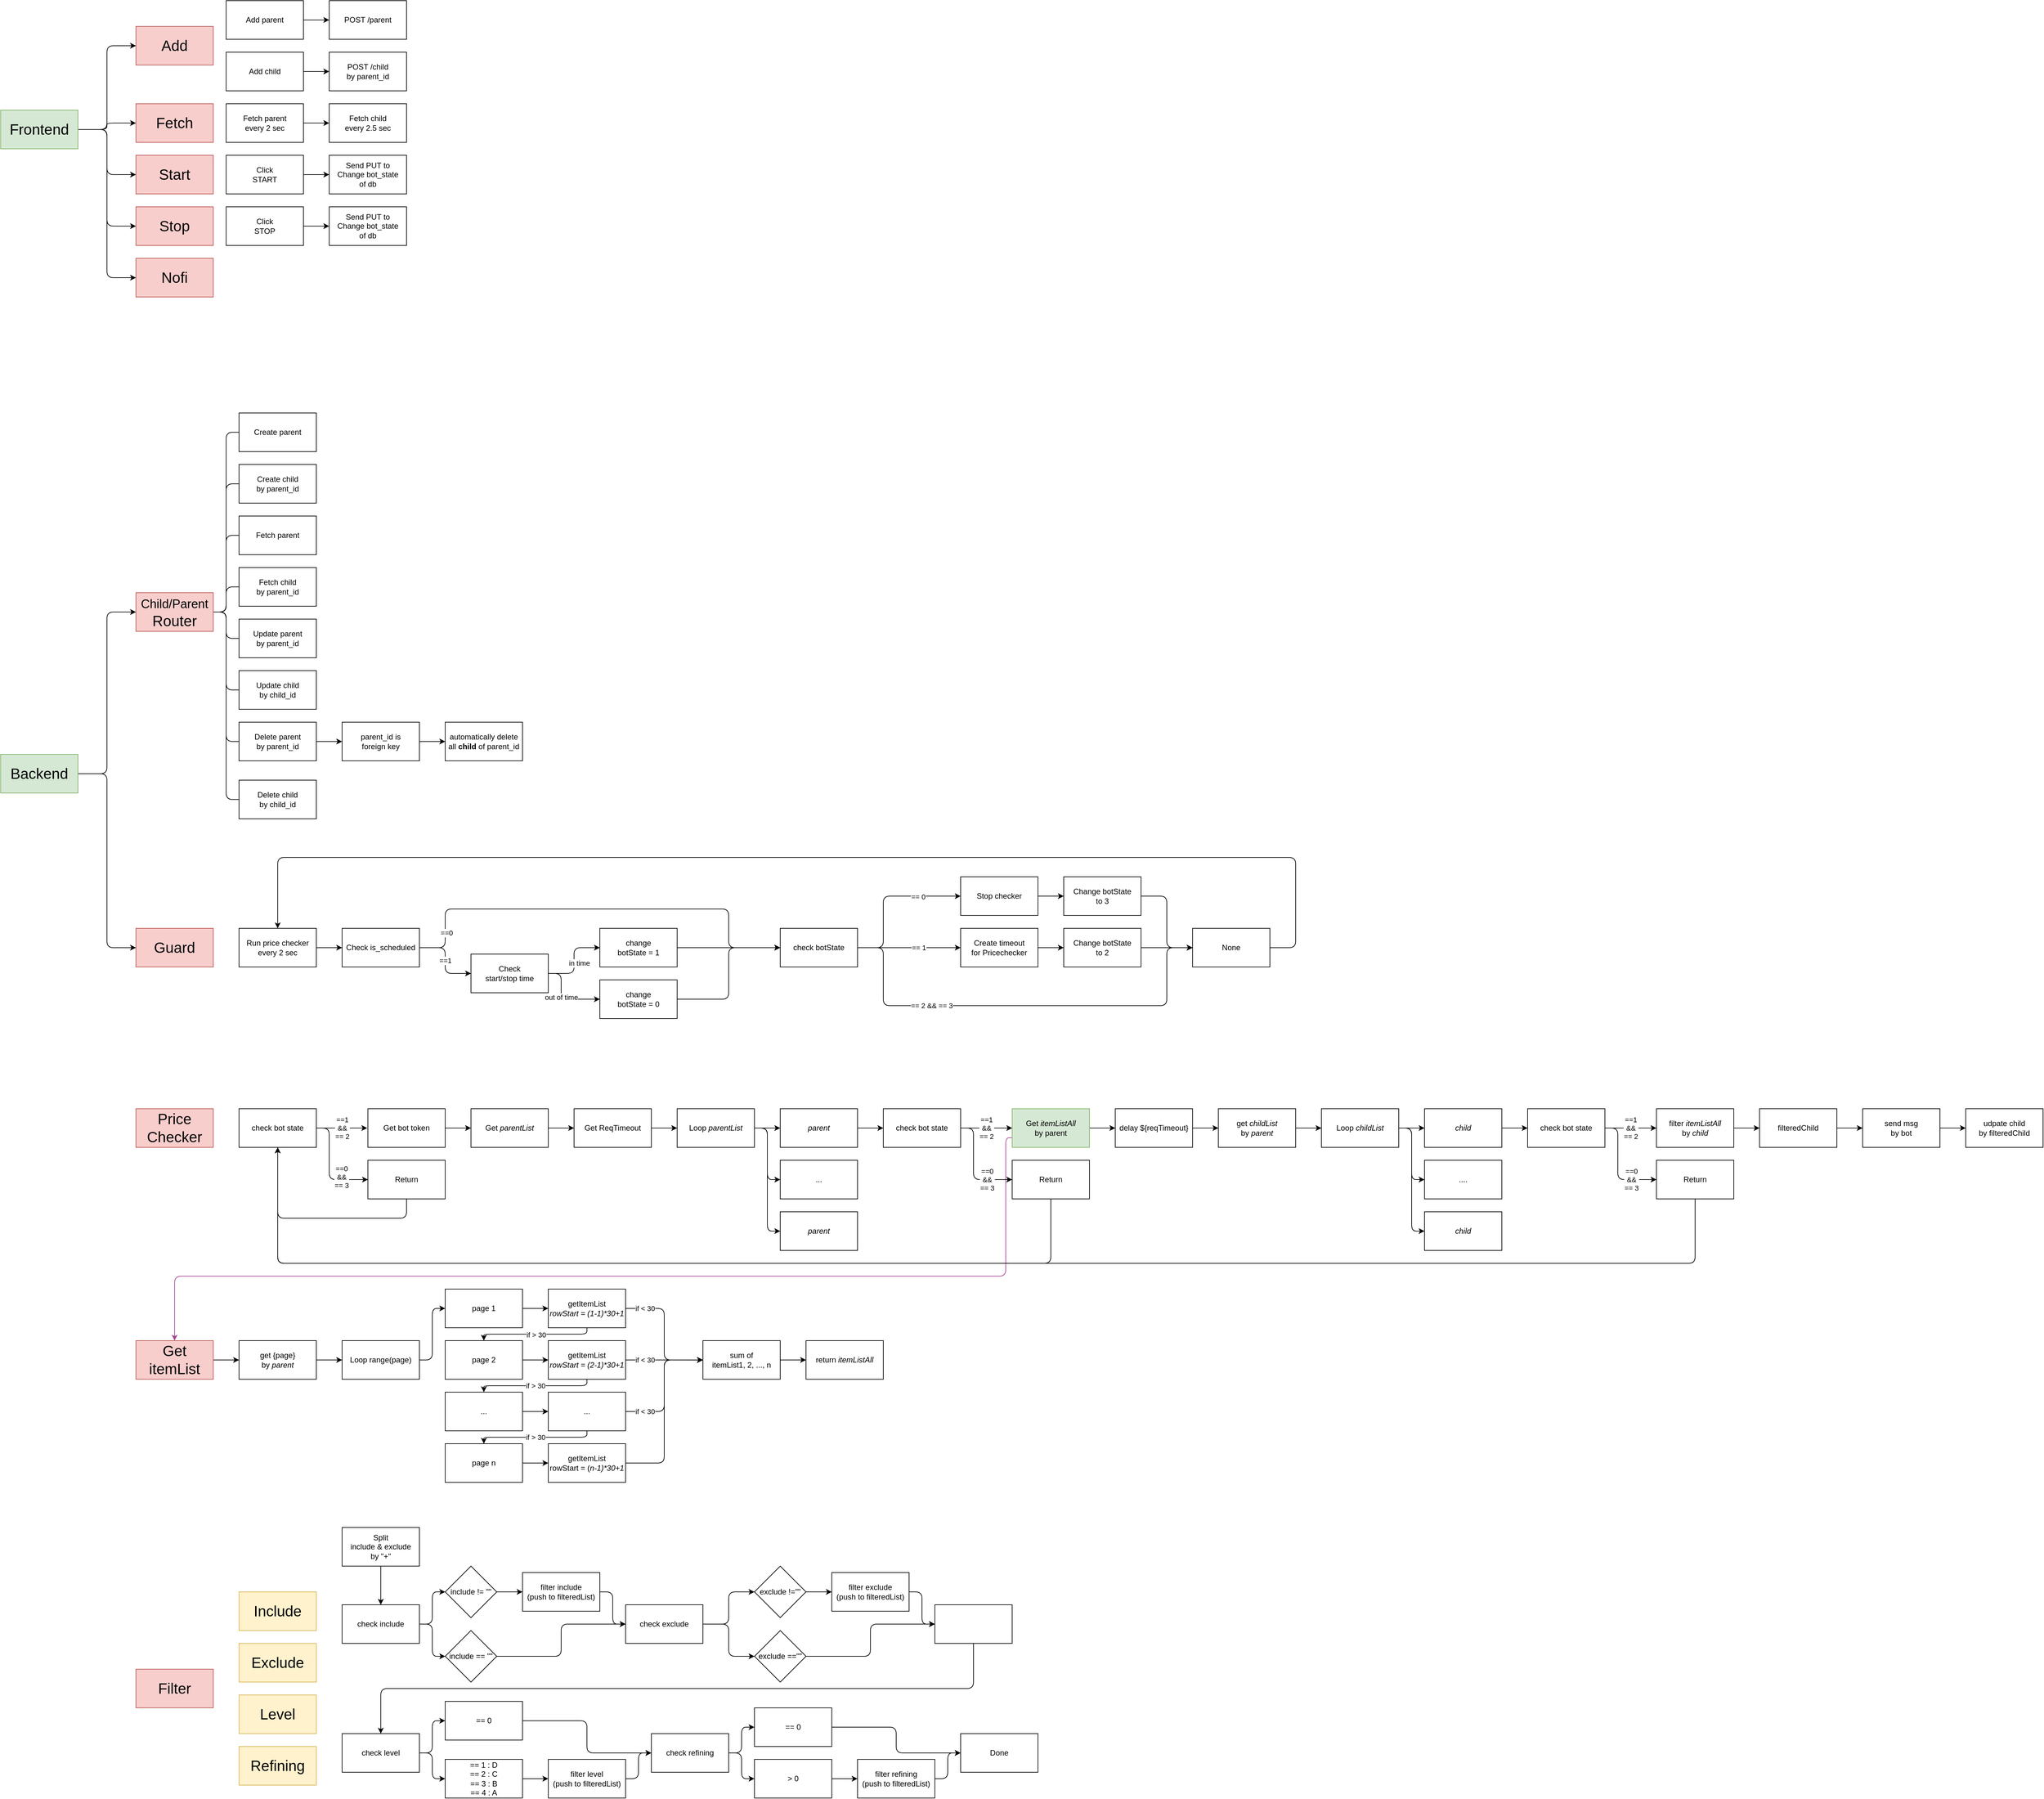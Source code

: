 <mxfile>
    <diagram id="gCZHwYNPTszSSE4XXJvn" name="Page-1">
        <mxGraphModel dx="1744" dy="518" grid="1" gridSize="10" guides="1" tooltips="1" connect="1" arrows="1" fold="1" page="1" pageScale="1" pageWidth="827" pageHeight="1169" math="0" shadow="0">
            <root>
                <mxCell id="0"/>
                <mxCell id="1" parent="0"/>
                <mxCell id="136" value="" style="edgeStyle=none;html=1;" parent="1" source="2" target="135" edge="1">
                    <mxGeometry relative="1" as="geometry"/>
                </mxCell>
                <mxCell id="2" value="Add child" style="rounded=0;whiteSpace=wrap;html=1;" parent="1" vertex="1">
                    <mxGeometry x="60" y="330" width="120" height="60" as="geometry"/>
                </mxCell>
                <mxCell id="11" value="Add" style="text;html=1;strokeColor=#b85450;fillColor=#f8cecc;align=center;verticalAlign=middle;whiteSpace=wrap;rounded=0;fontSize=23;" parent="1" vertex="1">
                    <mxGeometry x="-80" y="290" width="120" height="60" as="geometry"/>
                </mxCell>
                <mxCell id="23" value="Fetch" style="text;html=1;strokeColor=#b85450;fillColor=#f8cecc;align=center;verticalAlign=middle;whiteSpace=wrap;rounded=0;fontSize=23;" parent="1" vertex="1">
                    <mxGeometry x="-80" y="410" width="120" height="60" as="geometry"/>
                </mxCell>
                <mxCell id="26" style="edgeStyle=none;html=1;entryX=0;entryY=0.5;entryDx=0;entryDy=0;fontSize=12;" parent="1" source="24" target="25" edge="1">
                    <mxGeometry relative="1" as="geometry"/>
                </mxCell>
                <mxCell id="24" value="Click &lt;br&gt;START" style="rounded=0;whiteSpace=wrap;html=1;fontSize=12;" parent="1" vertex="1">
                    <mxGeometry x="60" y="490" width="120" height="60" as="geometry"/>
                </mxCell>
                <mxCell id="25" value="Send PUT to&lt;br style=&quot;border-color: var(--border-color);&quot;&gt;Change bot_state&lt;br&gt;of db" style="rounded=0;whiteSpace=wrap;html=1;fontSize=12;" parent="1" vertex="1">
                    <mxGeometry x="220" y="490" width="120" height="60" as="geometry"/>
                </mxCell>
                <mxCell id="46" value="" style="edgeStyle=orthogonalEdgeStyle;rounded=0;html=1;fontSize=12;" parent="1" source="32" target="45" edge="1">
                    <mxGeometry relative="1" as="geometry"/>
                </mxCell>
                <mxCell id="32" value="Click&lt;br&gt;STOP" style="rounded=0;whiteSpace=wrap;html=1;fontSize=12;" parent="1" vertex="1">
                    <mxGeometry x="60" y="570" width="120" height="60" as="geometry"/>
                </mxCell>
                <mxCell id="130" value="" style="edgeStyle=none;html=1;" parent="1" source="34" target="128" edge="1">
                    <mxGeometry relative="1" as="geometry"/>
                </mxCell>
                <mxCell id="34" value="Fetch parent&lt;br&gt;every 2 sec" style="rounded=0;whiteSpace=wrap;html=1;fontSize=12;" parent="1" vertex="1">
                    <mxGeometry x="60" y="410" width="120" height="60" as="geometry"/>
                </mxCell>
                <mxCell id="44" value="Start" style="text;html=1;strokeColor=#b85450;fillColor=#f8cecc;align=center;verticalAlign=middle;whiteSpace=wrap;rounded=0;fontSize=23;" parent="1" vertex="1">
                    <mxGeometry x="-80" y="490" width="120" height="60" as="geometry"/>
                </mxCell>
                <mxCell id="45" value="Send PUT to&lt;br&gt;Change bot_state&lt;br&gt;of db" style="rounded=0;whiteSpace=wrap;html=1;fontSize=12;" parent="1" vertex="1">
                    <mxGeometry x="220" y="570" width="120" height="60" as="geometry"/>
                </mxCell>
                <mxCell id="51" value="Stop" style="text;html=1;strokeColor=#b85450;fillColor=#f8cecc;align=center;verticalAlign=middle;whiteSpace=wrap;rounded=0;fontSize=23;" parent="1" vertex="1">
                    <mxGeometry x="-80" y="570" width="120" height="60" as="geometry"/>
                </mxCell>
                <mxCell id="75" style="edgeStyle=orthogonalEdgeStyle;html=1;exitX=1;exitY=0.5;exitDx=0;exitDy=0;entryX=0;entryY=0.5;entryDx=0;entryDy=0;endArrow=none;endFill=0;" parent="1" source="59" target="73" edge="1">
                    <mxGeometry relative="1" as="geometry"/>
                </mxCell>
                <mxCell id="76" style="edgeStyle=orthogonalEdgeStyle;html=1;exitX=1;exitY=0.5;exitDx=0;exitDy=0;entryX=0;entryY=0.5;entryDx=0;entryDy=0;endArrow=none;endFill=0;" parent="1" source="59" target="74" edge="1">
                    <mxGeometry relative="1" as="geometry"/>
                </mxCell>
                <mxCell id="80" style="edgeStyle=orthogonalEdgeStyle;html=1;exitX=1;exitY=0.5;exitDx=0;exitDy=0;entryX=0;entryY=0.5;entryDx=0;entryDy=0;endArrow=none;endFill=0;" parent="1" source="59" target="77" edge="1">
                    <mxGeometry relative="1" as="geometry"/>
                </mxCell>
                <mxCell id="81" style="edgeStyle=orthogonalEdgeStyle;html=1;exitX=1;exitY=0.5;exitDx=0;exitDy=0;entryX=0;entryY=0.5;entryDx=0;entryDy=0;endArrow=none;endFill=0;" parent="1" source="59" target="78" edge="1">
                    <mxGeometry relative="1" as="geometry"/>
                </mxCell>
                <mxCell id="148" style="edgeStyle=orthogonalEdgeStyle;html=1;exitX=1;exitY=0.5;exitDx=0;exitDy=0;entryX=0;entryY=0.5;entryDx=0;entryDy=0;endArrow=none;endFill=0;" parent="1" source="59" target="147" edge="1">
                    <mxGeometry relative="1" as="geometry"/>
                </mxCell>
                <mxCell id="150" style="edgeStyle=orthogonalEdgeStyle;html=1;exitX=1;exitY=0.5;exitDx=0;exitDy=0;entryX=0;entryY=0.5;entryDx=0;entryDy=0;endArrow=none;endFill=0;" parent="1" source="59" target="149" edge="1">
                    <mxGeometry relative="1" as="geometry"/>
                </mxCell>
                <mxCell id="153" style="edgeStyle=orthogonalEdgeStyle;html=1;exitX=1;exitY=0.5;exitDx=0;exitDy=0;entryX=0;entryY=0.5;entryDx=0;entryDy=0;endArrow=none;endFill=0;" parent="1" source="59" target="152" edge="1">
                    <mxGeometry relative="1" as="geometry"/>
                </mxCell>
                <mxCell id="154" style="edgeStyle=orthogonalEdgeStyle;html=1;exitX=1;exitY=0.5;exitDx=0;exitDy=0;entryX=0;entryY=0.5;entryDx=0;entryDy=0;endArrow=none;endFill=0;" parent="1" source="59" target="151" edge="1">
                    <mxGeometry relative="1" as="geometry"/>
                </mxCell>
                <mxCell id="59" value="&lt;font style=&quot;font-size: 19px;&quot;&gt;Child/Parent&lt;br&gt;&lt;/font&gt;Router" style="text;html=1;strokeColor=#b85450;fillColor=#f8cecc;align=center;verticalAlign=middle;whiteSpace=wrap;rounded=0;fontSize=23;" parent="1" vertex="1">
                    <mxGeometry x="-80" y="1169" width="120" height="60" as="geometry"/>
                </mxCell>
                <mxCell id="73" value="Update parent&lt;br&gt;by parent_id" style="rounded=0;whiteSpace=wrap;html=1;fontSize=12;" parent="1" vertex="1">
                    <mxGeometry x="80" y="1210" width="120" height="60" as="geometry"/>
                </mxCell>
                <mxCell id="74" value="Update child&lt;br&gt;by child_id" style="rounded=0;whiteSpace=wrap;html=1;fontSize=12;" parent="1" vertex="1">
                    <mxGeometry x="80" y="1290" width="120" height="60" as="geometry"/>
                </mxCell>
                <mxCell id="88" value="" style="edgeStyle=orthogonalEdgeStyle;html=1;endArrow=classic;endFill=1;" parent="1" source="77" target="87" edge="1">
                    <mxGeometry relative="1" as="geometry"/>
                </mxCell>
                <mxCell id="77" value="Delete parent&lt;br&gt;by parent_id" style="rounded=0;whiteSpace=wrap;html=1;fontSize=12;" parent="1" vertex="1">
                    <mxGeometry x="80" y="1370" width="120" height="60" as="geometry"/>
                </mxCell>
                <mxCell id="78" value="Delete child&lt;br&gt;by child_id" style="rounded=0;whiteSpace=wrap;html=1;fontSize=12;" parent="1" vertex="1">
                    <mxGeometry x="80" y="1460" width="120" height="60" as="geometry"/>
                </mxCell>
                <mxCell id="102" style="edgeStyle=orthogonalEdgeStyle;html=1;exitX=1;exitY=0.5;exitDx=0;exitDy=0;entryX=0;entryY=0.5;entryDx=0;entryDy=0;" parent="1" source="87" target="101" edge="1">
                    <mxGeometry relative="1" as="geometry"/>
                </mxCell>
                <mxCell id="87" value="parent_id is &lt;br&gt;foreign key" style="rounded=0;whiteSpace=wrap;html=1;fontSize=12;" parent="1" vertex="1">
                    <mxGeometry x="240" y="1370" width="120" height="60" as="geometry"/>
                </mxCell>
                <mxCell id="101" value="automatically delete&lt;br&gt;all &lt;b&gt;child &lt;/b&gt;of parent_id" style="rounded=0;whiteSpace=wrap;html=1;fontSize=12;" parent="1" vertex="1">
                    <mxGeometry x="400" y="1370" width="120" height="60" as="geometry"/>
                </mxCell>
                <mxCell id="103" value="Guard" style="text;html=1;strokeColor=#b85450;fillColor=#f8cecc;align=center;verticalAlign=middle;whiteSpace=wrap;rounded=0;fontSize=23;" parent="1" vertex="1">
                    <mxGeometry x="-80" y="1690" width="120" height="60" as="geometry"/>
                </mxCell>
                <mxCell id="108" style="edgeStyle=orthogonalEdgeStyle;html=1;exitX=1;exitY=0.5;exitDx=0;exitDy=0;entryX=0;entryY=0.5;entryDx=0;entryDy=0;" parent="1" source="104" target="105" edge="1">
                    <mxGeometry relative="1" as="geometry">
                        <Array as="points">
                            <mxPoint x="1080" y="1720"/>
                            <mxPoint x="1080" y="1640"/>
                        </Array>
                    </mxGeometry>
                </mxCell>
                <mxCell id="112" value="== 0" style="edgeLabel;html=1;align=center;verticalAlign=middle;resizable=0;points=[];" parent="108" vertex="1" connectable="0">
                    <mxGeometry x="0.45" y="-1" relative="1" as="geometry">
                        <mxPoint as="offset"/>
                    </mxGeometry>
                </mxCell>
                <mxCell id="110" style="edgeStyle=orthogonalEdgeStyle;html=1;exitX=1;exitY=0.5;exitDx=0;exitDy=0;entryX=0;entryY=0.5;entryDx=0;entryDy=0;" parent="1" source="104" target="107" edge="1">
                    <mxGeometry relative="1" as="geometry">
                        <Array as="points">
                            <mxPoint x="1080" y="1720"/>
                            <mxPoint x="1080" y="1810"/>
                            <mxPoint x="1520" y="1810"/>
                            <mxPoint x="1520" y="1720"/>
                        </Array>
                    </mxGeometry>
                </mxCell>
                <mxCell id="114" value="== 2 &amp;amp;&amp;amp; == 3" style="edgeLabel;html=1;align=center;verticalAlign=middle;resizable=0;points=[];" parent="110" vertex="1" connectable="0">
                    <mxGeometry x="0.439" relative="1" as="geometry">
                        <mxPoint x="-299" as="offset"/>
                    </mxGeometry>
                </mxCell>
                <mxCell id="260" style="edgeStyle=orthogonalEdgeStyle;html=1;exitX=1;exitY=0.5;exitDx=0;exitDy=0;entryX=0;entryY=0.5;entryDx=0;entryDy=0;" parent="1" source="104" target="106" edge="1">
                    <mxGeometry relative="1" as="geometry"/>
                </mxCell>
                <mxCell id="104" value="check botState" style="rounded=0;whiteSpace=wrap;html=1;fontSize=12;" parent="1" vertex="1">
                    <mxGeometry x="920" y="1690" width="120" height="60" as="geometry"/>
                </mxCell>
                <mxCell id="228" style="edgeStyle=none;html=1;exitX=1;exitY=0.5;exitDx=0;exitDy=0;entryX=0;entryY=0.5;entryDx=0;entryDy=0;" parent="1" source="105" target="227" edge="1">
                    <mxGeometry relative="1" as="geometry"/>
                </mxCell>
                <mxCell id="105" value="Stop checker" style="rounded=0;whiteSpace=wrap;html=1;fontSize=12;" parent="1" vertex="1">
                    <mxGeometry x="1200" y="1610" width="120" height="60" as="geometry"/>
                </mxCell>
                <mxCell id="117" style="edgeStyle=orthogonalEdgeStyle;html=1;exitX=1;exitY=0.5;exitDx=0;exitDy=0;entryX=0;entryY=0.5;entryDx=0;entryDy=0;" parent="1" source="106" target="116" edge="1">
                    <mxGeometry relative="1" as="geometry"/>
                </mxCell>
                <mxCell id="106" value="Create timeout&lt;br&gt;for Pricechecker" style="rounded=0;whiteSpace=wrap;html=1;fontSize=12;" parent="1" vertex="1">
                    <mxGeometry x="1200" y="1690" width="120" height="60" as="geometry"/>
                </mxCell>
                <mxCell id="258" style="edgeStyle=orthogonalEdgeStyle;html=1;exitX=1;exitY=0.5;exitDx=0;exitDy=0;entryX=0.5;entryY=0;entryDx=0;entryDy=0;" parent="1" source="107" target="239" edge="1">
                    <mxGeometry relative="1" as="geometry">
                        <Array as="points">
                            <mxPoint x="1720" y="1720"/>
                            <mxPoint x="1720" y="1580"/>
                            <mxPoint x="140" y="1580"/>
                        </Array>
                    </mxGeometry>
                </mxCell>
                <mxCell id="107" value="None" style="rounded=0;whiteSpace=wrap;html=1;fontSize=12;" parent="1" vertex="1">
                    <mxGeometry x="1560" y="1690" width="120" height="60" as="geometry"/>
                </mxCell>
                <mxCell id="259" style="edgeStyle=orthogonalEdgeStyle;html=1;exitX=1;exitY=0.5;exitDx=0;exitDy=0;entryX=0;entryY=0.5;entryDx=0;entryDy=0;" parent="1" source="116" target="107" edge="1">
                    <mxGeometry relative="1" as="geometry"/>
                </mxCell>
                <mxCell id="116" value="Change botState&lt;br&gt;to 2" style="rounded=0;whiteSpace=wrap;html=1;fontSize=12;" parent="1" vertex="1">
                    <mxGeometry x="1360" y="1690" width="120" height="60" as="geometry"/>
                </mxCell>
                <mxCell id="128" value="Fetch child&lt;br&gt;every 2.5 sec" style="rounded=0;whiteSpace=wrap;html=1;fontSize=12;" parent="1" vertex="1">
                    <mxGeometry x="220" y="410" width="120" height="60" as="geometry"/>
                </mxCell>
                <mxCell id="133" value="" style="edgeStyle=none;html=1;" parent="1" source="131" target="132" edge="1">
                    <mxGeometry relative="1" as="geometry"/>
                </mxCell>
                <mxCell id="131" value="Add parent" style="rounded=0;whiteSpace=wrap;html=1;" parent="1" vertex="1">
                    <mxGeometry x="60" y="250" width="120" height="60" as="geometry"/>
                </mxCell>
                <mxCell id="132" value="POST /parent" style="rounded=0;whiteSpace=wrap;html=1;" parent="1" vertex="1">
                    <mxGeometry x="220" y="250" width="120" height="60" as="geometry"/>
                </mxCell>
                <mxCell id="135" value="POST /child&lt;br&gt;by parent_id" style="rounded=0;whiteSpace=wrap;html=1;" parent="1" vertex="1">
                    <mxGeometry x="220" y="330" width="120" height="60" as="geometry"/>
                </mxCell>
                <mxCell id="138" style="edgeStyle=orthogonalEdgeStyle;html=1;entryX=0;entryY=0.5;entryDx=0;entryDy=0;" parent="1" source="137" target="11" edge="1">
                    <mxGeometry relative="1" as="geometry"/>
                </mxCell>
                <mxCell id="139" style="edgeStyle=orthogonalEdgeStyle;html=1;exitX=1;exitY=0.5;exitDx=0;exitDy=0;entryX=0;entryY=0.5;entryDx=0;entryDy=0;" parent="1" source="137" target="23" edge="1">
                    <mxGeometry relative="1" as="geometry"/>
                </mxCell>
                <mxCell id="140" style="edgeStyle=orthogonalEdgeStyle;html=1;exitX=1;exitY=0.5;exitDx=0;exitDy=0;entryX=0;entryY=0.5;entryDx=0;entryDy=0;" parent="1" source="137" target="44" edge="1">
                    <mxGeometry relative="1" as="geometry"/>
                </mxCell>
                <mxCell id="141" style="edgeStyle=orthogonalEdgeStyle;html=1;exitX=1;exitY=0.5;exitDx=0;exitDy=0;entryX=0;entryY=0.5;entryDx=0;entryDy=0;" parent="1" source="137" target="51" edge="1">
                    <mxGeometry relative="1" as="geometry"/>
                </mxCell>
                <mxCell id="143" style="edgeStyle=orthogonalEdgeStyle;html=1;exitX=1;exitY=0.5;exitDx=0;exitDy=0;entryX=0;entryY=0.5;entryDx=0;entryDy=0;" parent="1" source="137" target="142" edge="1">
                    <mxGeometry relative="1" as="geometry"/>
                </mxCell>
                <mxCell id="137" value="Frontend" style="text;html=1;strokeColor=#82b366;fillColor=#d5e8d4;align=center;verticalAlign=middle;whiteSpace=wrap;rounded=0;fontSize=23;" parent="1" vertex="1">
                    <mxGeometry x="-290" y="420" width="120" height="60" as="geometry"/>
                </mxCell>
                <mxCell id="142" value="Nofi" style="text;html=1;strokeColor=#b85450;fillColor=#f8cecc;align=center;verticalAlign=middle;whiteSpace=wrap;rounded=0;fontSize=23;" parent="1" vertex="1">
                    <mxGeometry x="-80" y="650" width="120" height="60" as="geometry"/>
                </mxCell>
                <mxCell id="145" style="edgeStyle=orthogonalEdgeStyle;html=1;exitX=1;exitY=0.5;exitDx=0;exitDy=0;entryX=0;entryY=0.5;entryDx=0;entryDy=0;" parent="1" source="144" target="59" edge="1">
                    <mxGeometry relative="1" as="geometry"/>
                </mxCell>
                <mxCell id="146" style="edgeStyle=orthogonalEdgeStyle;html=1;exitX=1;exitY=0.5;exitDx=0;exitDy=0;entryX=0;entryY=0.5;entryDx=0;entryDy=0;" parent="1" source="144" target="103" edge="1">
                    <mxGeometry relative="1" as="geometry"/>
                </mxCell>
                <mxCell id="144" value="Backend" style="text;html=1;strokeColor=#82b366;fillColor=#d5e8d4;align=center;verticalAlign=middle;whiteSpace=wrap;rounded=0;fontSize=23;" parent="1" vertex="1">
                    <mxGeometry x="-290" y="1420" width="120" height="60" as="geometry"/>
                </mxCell>
                <mxCell id="147" value="Create child&lt;br&gt;by parent_id" style="rounded=0;whiteSpace=wrap;html=1;fontSize=12;" parent="1" vertex="1">
                    <mxGeometry x="80" y="970" width="120" height="60" as="geometry"/>
                </mxCell>
                <mxCell id="149" value="Create parent" style="rounded=0;whiteSpace=wrap;html=1;fontSize=12;" parent="1" vertex="1">
                    <mxGeometry x="80" y="890" width="120" height="60" as="geometry"/>
                </mxCell>
                <mxCell id="151" value="Fetch child&lt;br&gt;by parent_id" style="rounded=0;whiteSpace=wrap;html=1;fontSize=12;" parent="1" vertex="1">
                    <mxGeometry x="80" y="1130" width="120" height="60" as="geometry"/>
                </mxCell>
                <mxCell id="152" value="Fetch parent" style="rounded=0;whiteSpace=wrap;html=1;fontSize=12;" parent="1" vertex="1">
                    <mxGeometry x="80" y="1050" width="120" height="60" as="geometry"/>
                </mxCell>
                <mxCell id="156" value="Exclude" style="text;html=1;strokeColor=#d6b656;fillColor=#fff2cc;align=center;verticalAlign=middle;whiteSpace=wrap;rounded=0;fontSize=23;" parent="1" vertex="1">
                    <mxGeometry x="80" y="2800" width="120" height="60" as="geometry"/>
                </mxCell>
                <mxCell id="185" style="edgeStyle=orthogonalEdgeStyle;html=1;exitX=1;exitY=0.5;exitDx=0;exitDy=0;entryX=0;entryY=0.5;entryDx=0;entryDy=0;endArrow=classic;endFill=1;" parent="1" source="164" target="184" edge="1">
                    <mxGeometry relative="1" as="geometry"/>
                </mxCell>
                <mxCell id="164" value="include != &quot;&quot;" style="rhombus;whiteSpace=wrap;html=1;" parent="1" vertex="1">
                    <mxGeometry x="400" y="2680" width="80" height="80" as="geometry"/>
                </mxCell>
                <mxCell id="193" style="edgeStyle=orthogonalEdgeStyle;html=1;exitX=1;exitY=0.5;exitDx=0;exitDy=0;entryX=0;entryY=0.5;entryDx=0;entryDy=0;endArrow=classic;endFill=1;" parent="1" source="176" target="192" edge="1">
                    <mxGeometry relative="1" as="geometry"/>
                </mxCell>
                <mxCell id="176" value="exclude !=&quot;&quot;" style="rhombus;whiteSpace=wrap;html=1;" parent="1" vertex="1">
                    <mxGeometry x="880" y="2680" width="80" height="80" as="geometry"/>
                </mxCell>
                <mxCell id="187" style="edgeStyle=orthogonalEdgeStyle;html=1;exitX=1;exitY=0.5;exitDx=0;exitDy=0;entryX=0;entryY=0.5;entryDx=0;entryDy=0;endArrow=classic;endFill=1;" parent="1" source="179" target="186" edge="1">
                    <mxGeometry relative="1" as="geometry"/>
                </mxCell>
                <mxCell id="179" value="include == &quot;&quot;" style="rhombus;whiteSpace=wrap;html=1;" parent="1" vertex="1">
                    <mxGeometry x="400" y="2780" width="80" height="80" as="geometry"/>
                </mxCell>
                <mxCell id="182" style="edgeStyle=orthogonalEdgeStyle;html=1;exitX=1;exitY=0.5;exitDx=0;exitDy=0;entryX=0;entryY=0.5;entryDx=0;entryDy=0;endArrow=classic;endFill=1;" parent="1" source="181" target="164" edge="1">
                    <mxGeometry relative="1" as="geometry"/>
                </mxCell>
                <mxCell id="183" style="edgeStyle=orthogonalEdgeStyle;html=1;exitX=1;exitY=0.5;exitDx=0;exitDy=0;entryX=0;entryY=0.5;entryDx=0;entryDy=0;endArrow=classic;endFill=1;" parent="1" source="181" target="179" edge="1">
                    <mxGeometry relative="1" as="geometry"/>
                </mxCell>
                <mxCell id="181" value="check include" style="rounded=0;whiteSpace=wrap;html=1;fontSize=12;" parent="1" vertex="1">
                    <mxGeometry x="240" y="2740" width="120" height="60" as="geometry"/>
                </mxCell>
                <mxCell id="188" style="edgeStyle=orthogonalEdgeStyle;html=1;exitX=1;exitY=0.5;exitDx=0;exitDy=0;entryX=0;entryY=0.5;entryDx=0;entryDy=0;endArrow=classic;endFill=1;" parent="1" source="184" target="186" edge="1">
                    <mxGeometry relative="1" as="geometry"/>
                </mxCell>
                <mxCell id="184" value="filter include&lt;br&gt;(push to filteredList)" style="rounded=0;whiteSpace=wrap;html=1;fontSize=12;" parent="1" vertex="1">
                    <mxGeometry x="520" y="2690" width="120" height="60" as="geometry"/>
                </mxCell>
                <mxCell id="190" style="edgeStyle=orthogonalEdgeStyle;html=1;exitX=1;exitY=0.5;exitDx=0;exitDy=0;entryX=0;entryY=0.5;entryDx=0;entryDy=0;endArrow=classic;endFill=1;" parent="1" source="186" target="176" edge="1">
                    <mxGeometry relative="1" as="geometry"/>
                </mxCell>
                <mxCell id="191" style="edgeStyle=orthogonalEdgeStyle;html=1;exitX=1;exitY=0.5;exitDx=0;exitDy=0;entryX=0;entryY=0.5;entryDx=0;entryDy=0;endArrow=classic;endFill=1;" parent="1" source="186" target="189" edge="1">
                    <mxGeometry relative="1" as="geometry"/>
                </mxCell>
                <mxCell id="186" value="check exclude" style="rounded=0;whiteSpace=wrap;html=1;fontSize=12;" parent="1" vertex="1">
                    <mxGeometry x="680" y="2740" width="120" height="60" as="geometry"/>
                </mxCell>
                <mxCell id="196" style="edgeStyle=orthogonalEdgeStyle;html=1;exitX=1;exitY=0.5;exitDx=0;exitDy=0;entryX=0;entryY=0.5;entryDx=0;entryDy=0;endArrow=classic;endFill=1;" parent="1" source="189" target="194" edge="1">
                    <mxGeometry relative="1" as="geometry"/>
                </mxCell>
                <mxCell id="189" value="exclude ==&quot;&quot;" style="rhombus;whiteSpace=wrap;html=1;" parent="1" vertex="1">
                    <mxGeometry x="880" y="2780" width="80" height="80" as="geometry"/>
                </mxCell>
                <mxCell id="195" style="edgeStyle=orthogonalEdgeStyle;html=1;exitX=1;exitY=0.5;exitDx=0;exitDy=0;entryX=0;entryY=0.5;entryDx=0;entryDy=0;endArrow=classic;endFill=1;" parent="1" source="192" target="194" edge="1">
                    <mxGeometry relative="1" as="geometry"/>
                </mxCell>
                <mxCell id="192" value="filter exclude&lt;br&gt;(push to filteredList)" style="rounded=0;whiteSpace=wrap;html=1;fontSize=12;" parent="1" vertex="1">
                    <mxGeometry x="1000" y="2690" width="120" height="60" as="geometry"/>
                </mxCell>
                <mxCell id="220" style="edgeStyle=orthogonalEdgeStyle;html=1;exitX=0.5;exitY=1;exitDx=0;exitDy=0;entryX=0.5;entryY=0;entryDx=0;entryDy=0;fontSize=18;" parent="1" source="194" target="210" edge="1">
                    <mxGeometry relative="1" as="geometry"/>
                </mxCell>
                <mxCell id="194" value="" style="rounded=0;whiteSpace=wrap;html=1;fontSize=12;" parent="1" vertex="1">
                    <mxGeometry x="1160" y="2740" width="120" height="60" as="geometry"/>
                </mxCell>
                <mxCell id="199" style="edgeStyle=orthogonalEdgeStyle;html=1;exitX=0.5;exitY=1;exitDx=0;exitDy=0;entryX=0.5;entryY=0;entryDx=0;entryDy=0;endArrow=classic;endFill=1;" parent="1" source="198" target="181" edge="1">
                    <mxGeometry relative="1" as="geometry"/>
                </mxCell>
                <mxCell id="198" value="Split&lt;br&gt;include &amp;amp; exclude&lt;br&gt;by &quot;+&quot;" style="rounded=0;whiteSpace=wrap;html=1;fontSize=12;" parent="1" vertex="1">
                    <mxGeometry x="240" y="2620" width="120" height="60" as="geometry"/>
                </mxCell>
                <mxCell id="200" value="Level" style="text;html=1;strokeColor=#d6b656;fillColor=#fff2cc;align=center;verticalAlign=middle;whiteSpace=wrap;rounded=0;fontSize=23;" parent="1" vertex="1">
                    <mxGeometry x="80" y="2880" width="120" height="60" as="geometry"/>
                </mxCell>
                <mxCell id="203" value="Refining" style="text;html=1;strokeColor=#d6b656;fillColor=#fff2cc;align=center;verticalAlign=middle;whiteSpace=wrap;rounded=0;fontSize=23;" parent="1" vertex="1">
                    <mxGeometry x="80" y="2960" width="120" height="60" as="geometry"/>
                </mxCell>
                <mxCell id="208" style="edgeStyle=orthogonalEdgeStyle;html=1;exitX=1;exitY=0.5;exitDx=0;exitDy=0;entryX=0;entryY=0.5;entryDx=0;entryDy=0;fontSize=18;" parent="1" source="205" target="206" edge="1">
                    <mxGeometry relative="1" as="geometry"/>
                </mxCell>
                <mxCell id="209" style="edgeStyle=orthogonalEdgeStyle;html=1;exitX=1;exitY=0.5;exitDx=0;exitDy=0;entryX=0;entryY=0.5;entryDx=0;entryDy=0;fontSize=18;" parent="1" source="205" target="207" edge="1">
                    <mxGeometry relative="1" as="geometry"/>
                </mxCell>
                <mxCell id="205" value="check refining" style="rounded=0;whiteSpace=wrap;html=1;fontSize=12;" parent="1" vertex="1">
                    <mxGeometry x="720" y="2940" width="120" height="60" as="geometry"/>
                </mxCell>
                <mxCell id="224" style="edgeStyle=orthogonalEdgeStyle;html=1;exitX=1;exitY=0.5;exitDx=0;exitDy=0;entryX=0;entryY=0.5;entryDx=0;entryDy=0;fontSize=18;" parent="1" source="206" target="223" edge="1">
                    <mxGeometry relative="1" as="geometry"/>
                </mxCell>
                <mxCell id="206" value="== 0" style="rounded=0;whiteSpace=wrap;html=1;fontSize=12;" parent="1" vertex="1">
                    <mxGeometry x="880" y="2900" width="120" height="60" as="geometry"/>
                </mxCell>
                <mxCell id="222" style="edgeStyle=orthogonalEdgeStyle;html=1;exitX=1;exitY=0.5;exitDx=0;exitDy=0;entryX=0;entryY=0.5;entryDx=0;entryDy=0;fontSize=18;" parent="1" source="207" target="221" edge="1">
                    <mxGeometry relative="1" as="geometry"/>
                </mxCell>
                <mxCell id="207" value="&amp;gt; 0" style="rounded=0;whiteSpace=wrap;html=1;fontSize=12;" parent="1" vertex="1">
                    <mxGeometry x="880" y="2980" width="120" height="60" as="geometry"/>
                </mxCell>
                <mxCell id="213" style="edgeStyle=orthogonalEdgeStyle;html=1;exitX=1;exitY=0.5;exitDx=0;exitDy=0;entryX=0;entryY=0.5;entryDx=0;entryDy=0;fontSize=18;" parent="1" source="210" target="212" edge="1">
                    <mxGeometry relative="1" as="geometry"/>
                </mxCell>
                <mxCell id="215" style="edgeStyle=orthogonalEdgeStyle;html=1;exitX=1;exitY=0.5;exitDx=0;exitDy=0;entryX=0;entryY=0.5;entryDx=0;entryDy=0;fontSize=18;" parent="1" source="210" target="214" edge="1">
                    <mxGeometry relative="1" as="geometry"/>
                </mxCell>
                <mxCell id="210" value="check level" style="rounded=0;whiteSpace=wrap;html=1;fontSize=12;" parent="1" vertex="1">
                    <mxGeometry x="240" y="2940" width="120" height="60" as="geometry"/>
                </mxCell>
                <mxCell id="219" style="edgeStyle=orthogonalEdgeStyle;html=1;exitX=1;exitY=0.5;exitDx=0;exitDy=0;entryX=0;entryY=0.5;entryDx=0;entryDy=0;fontSize=18;" parent="1" source="212" target="205" edge="1">
                    <mxGeometry relative="1" as="geometry"/>
                </mxCell>
                <mxCell id="212" value="== 0" style="rounded=0;whiteSpace=wrap;html=1;fontSize=12;" parent="1" vertex="1">
                    <mxGeometry x="400" y="2890" width="120" height="60" as="geometry"/>
                </mxCell>
                <mxCell id="218" style="edgeStyle=orthogonalEdgeStyle;html=1;exitX=1;exitY=0.5;exitDx=0;exitDy=0;entryX=0;entryY=0.5;entryDx=0;entryDy=0;fontSize=18;" parent="1" source="214" target="216" edge="1">
                    <mxGeometry relative="1" as="geometry"/>
                </mxCell>
                <mxCell id="214" value="== 1 : D&lt;br&gt;== 2 : C&lt;br&gt;== 3 : B&lt;br&gt;== 4 : A" style="rounded=0;whiteSpace=wrap;html=1;fontSize=12;" parent="1" vertex="1">
                    <mxGeometry x="400" y="2980" width="120" height="60" as="geometry"/>
                </mxCell>
                <mxCell id="217" style="edgeStyle=orthogonalEdgeStyle;html=1;exitX=1;exitY=0.5;exitDx=0;exitDy=0;entryX=0;entryY=0.5;entryDx=0;entryDy=0;fontSize=18;" parent="1" source="216" target="205" edge="1">
                    <mxGeometry relative="1" as="geometry"/>
                </mxCell>
                <mxCell id="216" value="filter level&lt;br&gt;(push to filteredList)" style="rounded=0;whiteSpace=wrap;html=1;fontSize=12;" parent="1" vertex="1">
                    <mxGeometry x="560" y="2980" width="120" height="60" as="geometry"/>
                </mxCell>
                <mxCell id="225" style="edgeStyle=orthogonalEdgeStyle;html=1;exitX=1;exitY=0.5;exitDx=0;exitDy=0;entryX=0;entryY=0.5;entryDx=0;entryDy=0;fontSize=18;" parent="1" source="221" target="223" edge="1">
                    <mxGeometry relative="1" as="geometry"/>
                </mxCell>
                <mxCell id="221" value="filter refining&lt;br style=&quot;border-color: var(--border-color);&quot;&gt;(push to filteredList)" style="rounded=0;whiteSpace=wrap;html=1;fontSize=12;" parent="1" vertex="1">
                    <mxGeometry x="1040" y="2980" width="120" height="60" as="geometry"/>
                </mxCell>
                <mxCell id="223" value="Done" style="rounded=0;whiteSpace=wrap;html=1;fontSize=12;" parent="1" vertex="1">
                    <mxGeometry x="1200" y="2940" width="120" height="60" as="geometry"/>
                </mxCell>
                <mxCell id="226" value="Include" style="text;html=1;strokeColor=#d6b656;fillColor=#fff2cc;align=center;verticalAlign=middle;whiteSpace=wrap;rounded=0;fontSize=23;" parent="1" vertex="1">
                    <mxGeometry x="80" y="2720" width="120" height="60" as="geometry"/>
                </mxCell>
                <mxCell id="253" style="edgeStyle=orthogonalEdgeStyle;html=1;exitX=1;exitY=0.5;exitDx=0;exitDy=0;entryX=0;entryY=0.5;entryDx=0;entryDy=0;" parent="1" source="227" target="107" edge="1">
                    <mxGeometry relative="1" as="geometry"/>
                </mxCell>
                <mxCell id="227" value="Change botState&lt;br&gt;to 3" style="rounded=0;whiteSpace=wrap;html=1;fontSize=12;" parent="1" vertex="1">
                    <mxGeometry x="1360" y="1610" width="120" height="60" as="geometry"/>
                </mxCell>
                <mxCell id="237" style="edgeStyle=orthogonalEdgeStyle;html=1;exitX=1;exitY=0.5;exitDx=0;exitDy=0;entryX=0;entryY=0.5;entryDx=0;entryDy=0;" parent="1" source="232" target="235" edge="1">
                    <mxGeometry relative="1" as="geometry"/>
                </mxCell>
                <mxCell id="238" value="==1" style="edgeLabel;html=1;align=center;verticalAlign=middle;resizable=0;points=[];" parent="237" vertex="1" connectable="0">
                    <mxGeometry x="-0.139" y="-1" relative="1" as="geometry">
                        <mxPoint x="1" y="8" as="offset"/>
                    </mxGeometry>
                </mxCell>
                <mxCell id="251" style="edgeStyle=orthogonalEdgeStyle;html=1;exitX=1;exitY=0.5;exitDx=0;exitDy=0;entryX=0;entryY=0.5;entryDx=0;entryDy=0;" parent="1" source="232" target="104" edge="1">
                    <mxGeometry relative="1" as="geometry">
                        <Array as="points">
                            <mxPoint x="400" y="1720"/>
                            <mxPoint x="400" y="1660"/>
                            <mxPoint x="840" y="1660"/>
                            <mxPoint x="840" y="1720"/>
                        </Array>
                    </mxGeometry>
                </mxCell>
                <mxCell id="232" value="Check is_scheduled" style="rounded=0;whiteSpace=wrap;html=1;fontSize=12;" parent="1" vertex="1">
                    <mxGeometry x="240" y="1690" width="120" height="60" as="geometry"/>
                </mxCell>
                <mxCell id="244" style="edgeStyle=orthogonalEdgeStyle;html=1;exitX=1;exitY=0.5;exitDx=0;exitDy=0;entryX=0;entryY=0.5;entryDx=0;entryDy=0;" parent="1" source="235" target="243" edge="1">
                    <mxGeometry relative="1" as="geometry"/>
                </mxCell>
                <mxCell id="246" value="in time" style="edgeLabel;html=1;align=center;verticalAlign=middle;resizable=0;points=[];" parent="244" vertex="1" connectable="0">
                    <mxGeometry x="-0.066" y="-1" relative="1" as="geometry">
                        <mxPoint x="7" as="offset"/>
                    </mxGeometry>
                </mxCell>
                <mxCell id="245" style="edgeStyle=orthogonalEdgeStyle;html=1;exitX=1;exitY=0.5;exitDx=0;exitDy=0;entryX=0;entryY=0.5;entryDx=0;entryDy=0;" parent="1" source="235" target="242" edge="1">
                    <mxGeometry relative="1" as="geometry">
                        <Array as="points">
                            <mxPoint x="580" y="1760"/>
                            <mxPoint x="580" y="1800"/>
                        </Array>
                    </mxGeometry>
                </mxCell>
                <mxCell id="247" value="out of time" style="edgeLabel;html=1;align=center;verticalAlign=middle;resizable=0;points=[];" parent="245" vertex="1" connectable="0">
                    <mxGeometry x="-0.101" relative="1" as="geometry">
                        <mxPoint y="3" as="offset"/>
                    </mxGeometry>
                </mxCell>
                <mxCell id="235" value="Check&lt;br&gt;start/stop time" style="rounded=0;whiteSpace=wrap;html=1;fontSize=12;" parent="1" vertex="1">
                    <mxGeometry x="440" y="1730" width="120" height="60" as="geometry"/>
                </mxCell>
                <mxCell id="240" style="edgeStyle=orthogonalEdgeStyle;html=1;exitX=1;exitY=0.5;exitDx=0;exitDy=0;entryX=0;entryY=0.5;entryDx=0;entryDy=0;" parent="1" source="239" target="232" edge="1">
                    <mxGeometry relative="1" as="geometry"/>
                </mxCell>
                <mxCell id="239" value="Run price checker&lt;br&gt;every 2 sec" style="rounded=0;whiteSpace=wrap;html=1;fontSize=12;" parent="1" vertex="1">
                    <mxGeometry x="80" y="1690" width="120" height="60" as="geometry"/>
                </mxCell>
                <mxCell id="249" style="edgeStyle=orthogonalEdgeStyle;html=1;exitX=1;exitY=0.5;exitDx=0;exitDy=0;entryX=0;entryY=0.5;entryDx=0;entryDy=0;" parent="1" source="242" target="104" edge="1">
                    <mxGeometry relative="1" as="geometry"/>
                </mxCell>
                <mxCell id="242" value="change&lt;br style=&quot;border-color: var(--border-color);&quot;&gt;botState = 0" style="rounded=0;whiteSpace=wrap;html=1;fontSize=12;" parent="1" vertex="1">
                    <mxGeometry x="640" y="1770" width="120" height="60" as="geometry"/>
                </mxCell>
                <mxCell id="248" style="edgeStyle=orthogonalEdgeStyle;html=1;exitX=1;exitY=0.5;exitDx=0;exitDy=0;entryX=0;entryY=0.5;entryDx=0;entryDy=0;" parent="1" source="243" target="104" edge="1">
                    <mxGeometry relative="1" as="geometry">
                        <Array as="points">
                            <mxPoint x="760" y="1720"/>
                        </Array>
                    </mxGeometry>
                </mxCell>
                <mxCell id="243" value="change &lt;br&gt;botState = 1" style="rounded=0;whiteSpace=wrap;html=1;fontSize=12;" parent="1" vertex="1">
                    <mxGeometry x="640" y="1690" width="120" height="60" as="geometry"/>
                </mxCell>
                <mxCell id="252" value="==0" style="edgeLabel;html=1;align=center;verticalAlign=middle;resizable=0;points=[];" parent="1" vertex="1" connectable="0">
                    <mxGeometry x="410" y="1750.004" as="geometry">
                        <mxPoint x="-8" y="-53" as="offset"/>
                    </mxGeometry>
                </mxCell>
                <mxCell id="261" value="== 1" style="edgeLabel;html=1;align=center;verticalAlign=middle;resizable=0;points=[];" parent="1" vertex="1" connectable="0">
                    <mxGeometry x="1135" y="1720" as="geometry"/>
                </mxCell>
                <mxCell id="262" value="Price&lt;br&gt;Checker" style="text;html=1;strokeColor=#b85450;fillColor=#f8cecc;align=center;verticalAlign=middle;whiteSpace=wrap;rounded=0;fontSize=23;" parent="1" vertex="1">
                    <mxGeometry x="-80" y="1970" width="120" height="60" as="geometry"/>
                </mxCell>
                <mxCell id="263" value="Filter" style="text;html=1;strokeColor=#b85450;fillColor=#f8cecc;align=center;verticalAlign=middle;whiteSpace=wrap;rounded=0;fontSize=23;" parent="1" vertex="1">
                    <mxGeometry x="-80" y="2840" width="120" height="60" as="geometry"/>
                </mxCell>
                <mxCell id="266" value="" style="edgeStyle=none;html=1;" parent="1" edge="1">
                    <mxGeometry relative="1" as="geometry">
                        <mxPoint x="199" y="2000" as="sourcePoint"/>
                        <mxPoint x="279" y="2000" as="targetPoint"/>
                    </mxGeometry>
                </mxCell>
                <mxCell id="267" value="==1&lt;br&gt;&amp;amp;&amp;amp;&lt;br&gt;== 2" style="edgeLabel;html=1;align=center;verticalAlign=middle;resizable=0;points=[];" parent="266" vertex="1" connectable="0">
                    <mxGeometry x="0.182" relative="1" as="geometry">
                        <mxPoint x="-7" as="offset"/>
                    </mxGeometry>
                </mxCell>
                <mxCell id="275" style="edgeStyle=orthogonalEdgeStyle;html=1;exitX=1;exitY=0.5;exitDx=0;exitDy=0;entryX=0;entryY=0.5;entryDx=0;entryDy=0;" parent="1" source="264" target="274" edge="1">
                    <mxGeometry relative="1" as="geometry">
                        <Array as="points">
                            <mxPoint x="220" y="2000"/>
                            <mxPoint x="220" y="2080"/>
                        </Array>
                    </mxGeometry>
                </mxCell>
                <mxCell id="264" value="check bot state" style="rounded=0;whiteSpace=wrap;html=1;fontSize=12;" parent="1" vertex="1">
                    <mxGeometry x="80" y="1970" width="120" height="60" as="geometry"/>
                </mxCell>
                <mxCell id="269" value="" style="edgeStyle=none;html=1;" parent="1" source="265" target="268" edge="1">
                    <mxGeometry relative="1" as="geometry"/>
                </mxCell>
                <mxCell id="265" value="Get bot token" style="rounded=0;whiteSpace=wrap;html=1;fontSize=12;" parent="1" vertex="1">
                    <mxGeometry x="280" y="1970" width="120" height="60" as="geometry"/>
                </mxCell>
                <mxCell id="271" value="" style="edgeStyle=none;html=1;" parent="1" source="268" target="270" edge="1">
                    <mxGeometry relative="1" as="geometry"/>
                </mxCell>
                <mxCell id="268" value="Get &lt;i&gt;parentList&lt;/i&gt;" style="rounded=0;whiteSpace=wrap;html=1;fontSize=12;" parent="1" vertex="1">
                    <mxGeometry x="440" y="1970" width="120" height="60" as="geometry"/>
                </mxCell>
                <mxCell id="273" value="" style="edgeStyle=none;html=1;" parent="1" source="270" target="272" edge="1">
                    <mxGeometry relative="1" as="geometry"/>
                </mxCell>
                <mxCell id="270" value="Get ReqTimeout" style="rounded=0;whiteSpace=wrap;html=1;fontSize=12;" parent="1" vertex="1">
                    <mxGeometry x="600" y="1970" width="120" height="60" as="geometry"/>
                </mxCell>
                <mxCell id="281" style="edgeStyle=orthogonalEdgeStyle;html=1;exitX=1;exitY=0.5;exitDx=0;exitDy=0;entryX=0;entryY=0.5;entryDx=0;entryDy=0;" parent="1" source="272" target="278" edge="1">
                    <mxGeometry relative="1" as="geometry"/>
                </mxCell>
                <mxCell id="282" style="edgeStyle=orthogonalEdgeStyle;html=1;exitX=1;exitY=0.5;exitDx=0;exitDy=0;entryX=0;entryY=0.5;entryDx=0;entryDy=0;" parent="1" source="272" target="279" edge="1">
                    <mxGeometry relative="1" as="geometry"/>
                </mxCell>
                <mxCell id="283" style="edgeStyle=orthogonalEdgeStyle;html=1;exitX=1;exitY=0.5;exitDx=0;exitDy=0;entryX=0;entryY=0.5;entryDx=0;entryDy=0;" parent="1" source="272" target="280" edge="1">
                    <mxGeometry relative="1" as="geometry"/>
                </mxCell>
                <mxCell id="272" value="Loop &lt;i&gt;parentList&lt;/i&gt;" style="rounded=0;whiteSpace=wrap;html=1;fontSize=12;" parent="1" vertex="1">
                    <mxGeometry x="760" y="1970" width="120" height="60" as="geometry"/>
                </mxCell>
                <mxCell id="277" style="edgeStyle=orthogonalEdgeStyle;html=1;exitX=0.5;exitY=1;exitDx=0;exitDy=0;entryX=0.5;entryY=1;entryDx=0;entryDy=0;" parent="1" source="274" target="264" edge="1">
                    <mxGeometry relative="1" as="geometry">
                        <Array as="points">
                            <mxPoint x="340" y="2140"/>
                            <mxPoint x="140" y="2140"/>
                        </Array>
                    </mxGeometry>
                </mxCell>
                <mxCell id="274" value="Return" style="rounded=0;whiteSpace=wrap;html=1;fontSize=12;" parent="1" vertex="1">
                    <mxGeometry x="280" y="2050" width="120" height="60" as="geometry"/>
                </mxCell>
                <mxCell id="276" value="==0&lt;br&gt;&amp;amp;&amp;amp;&lt;br&gt;== 3" style="edgeLabel;html=1;align=center;verticalAlign=middle;resizable=0;points=[];" parent="1" vertex="1" connectable="0">
                    <mxGeometry x="219.996" y="2060" as="geometry">
                        <mxPoint x="19" y="16" as="offset"/>
                    </mxGeometry>
                </mxCell>
                <mxCell id="298" value="" style="edgeStyle=orthogonalEdgeStyle;html=1;" parent="1" source="278" target="295" edge="1">
                    <mxGeometry relative="1" as="geometry"/>
                </mxCell>
                <mxCell id="278" value="&lt;i&gt;parent&lt;/i&gt;" style="rounded=0;whiteSpace=wrap;html=1;fontSize=12;" parent="1" vertex="1">
                    <mxGeometry x="920" y="1970" width="120" height="60" as="geometry"/>
                </mxCell>
                <mxCell id="279" value="..." style="rounded=0;whiteSpace=wrap;html=1;fontSize=12;" parent="1" vertex="1">
                    <mxGeometry x="920" y="2050" width="120" height="60" as="geometry"/>
                </mxCell>
                <mxCell id="280" value="&lt;i&gt;parent&lt;/i&gt;" style="rounded=0;whiteSpace=wrap;html=1;fontSize=12;" parent="1" vertex="1">
                    <mxGeometry x="920" y="2130" width="120" height="60" as="geometry"/>
                </mxCell>
                <mxCell id="288" value="" style="edgeStyle=orthogonalEdgeStyle;html=1;" parent="1" source="284" target="287" edge="1">
                    <mxGeometry relative="1" as="geometry"/>
                </mxCell>
                <mxCell id="334" style="edgeStyle=orthogonalEdgeStyle;html=1;exitX=0;exitY=0.75;exitDx=0;exitDy=0;entryX=0.5;entryY=0;entryDx=0;entryDy=0;strokeColor=#a54591;" edge="1" parent="1" source="284" target="331">
                    <mxGeometry relative="1" as="geometry">
                        <Array as="points">
                            <mxPoint x="1270" y="2015"/>
                            <mxPoint x="1270" y="2230"/>
                            <mxPoint x="-20" y="2230"/>
                        </Array>
                    </mxGeometry>
                </mxCell>
                <mxCell id="284" value="Get&amp;nbsp;&lt;i style=&quot;border-color: var(--border-color);&quot;&gt;itemListAll&lt;/i&gt;&lt;br&gt;by parent" style="rounded=0;whiteSpace=wrap;html=1;fontSize=12;fillColor=#d5e8d4;strokeColor=#82b366;" parent="1" vertex="1">
                    <mxGeometry x="1280" y="1970" width="120" height="60" as="geometry"/>
                </mxCell>
                <mxCell id="303" style="edgeStyle=orthogonalEdgeStyle;html=1;exitX=1;exitY=0.5;exitDx=0;exitDy=0;entryX=0;entryY=0.5;entryDx=0;entryDy=0;" parent="1" source="287" target="302" edge="1">
                    <mxGeometry relative="1" as="geometry"/>
                </mxCell>
                <mxCell id="287" value="delay ${reqTimeout}" style="rounded=0;whiteSpace=wrap;html=1;fontSize=12;" parent="1" vertex="1">
                    <mxGeometry x="1440" y="1970" width="120" height="60" as="geometry"/>
                </mxCell>
                <mxCell id="292" value="" style="edgeStyle=none;html=1;entryX=0;entryY=0.5;entryDx=0;entryDy=0;" parent="1" target="284" edge="1">
                    <mxGeometry relative="1" as="geometry">
                        <mxPoint x="1199" y="2000" as="sourcePoint"/>
                        <mxPoint x="1279" y="2000" as="targetPoint"/>
                    </mxGeometry>
                </mxCell>
                <mxCell id="293" value="==1&lt;br&gt;&amp;amp;&amp;amp;&lt;br&gt;== 2" style="edgeLabel;html=1;align=center;verticalAlign=middle;resizable=0;points=[];" parent="292" vertex="1" connectable="0">
                    <mxGeometry x="0.182" relative="1" as="geometry">
                        <mxPoint x="-7" as="offset"/>
                    </mxGeometry>
                </mxCell>
                <mxCell id="294" style="edgeStyle=orthogonalEdgeStyle;html=1;exitX=1;exitY=0.5;exitDx=0;exitDy=0;entryX=0;entryY=0.5;entryDx=0;entryDy=0;" parent="1" source="295" target="299" edge="1">
                    <mxGeometry relative="1" as="geometry">
                        <mxPoint x="1280" y="2080" as="targetPoint"/>
                        <Array as="points">
                            <mxPoint x="1220" y="2000"/>
                            <mxPoint x="1220" y="2080"/>
                        </Array>
                    </mxGeometry>
                </mxCell>
                <mxCell id="295" value="check bot state" style="rounded=0;whiteSpace=wrap;html=1;fontSize=12;" parent="1" vertex="1">
                    <mxGeometry x="1080" y="1970" width="120" height="60" as="geometry"/>
                </mxCell>
                <mxCell id="297" value="==0&lt;br&gt;&amp;amp;&amp;amp;&lt;br&gt;== 3" style="edgeLabel;html=1;align=center;verticalAlign=middle;resizable=0;points=[];" parent="1" vertex="1" connectable="0">
                    <mxGeometry x="1240.996" y="2080" as="geometry"/>
                </mxCell>
                <mxCell id="301" style="edgeStyle=orthogonalEdgeStyle;html=1;exitX=0.5;exitY=1;exitDx=0;exitDy=0;entryX=0.5;entryY=1;entryDx=0;entryDy=0;" parent="1" source="299" target="264" edge="1">
                    <mxGeometry relative="1" as="geometry">
                        <Array as="points">
                            <mxPoint x="1340" y="2210"/>
                            <mxPoint x="140" y="2210"/>
                        </Array>
                    </mxGeometry>
                </mxCell>
                <mxCell id="299" value="Return" style="rounded=0;whiteSpace=wrap;html=1;fontSize=12;" parent="1" vertex="1">
                    <mxGeometry x="1280" y="2050" width="120" height="60" as="geometry"/>
                </mxCell>
                <mxCell id="305" style="edgeStyle=orthogonalEdgeStyle;html=1;exitX=1;exitY=0.5;exitDx=0;exitDy=0;entryX=0;entryY=0.5;entryDx=0;entryDy=0;" parent="1" source="302" target="304" edge="1">
                    <mxGeometry relative="1" as="geometry"/>
                </mxCell>
                <mxCell id="302" value="get &lt;i&gt;childList&lt;/i&gt;&lt;br&gt;by &lt;i&gt;parent&lt;/i&gt;" style="rounded=0;whiteSpace=wrap;html=1;fontSize=12;" parent="1" vertex="1">
                    <mxGeometry x="1600" y="1970" width="120" height="60" as="geometry"/>
                </mxCell>
                <mxCell id="309" value="" style="edgeStyle=orthogonalEdgeStyle;html=1;" parent="1" source="304" target="306" edge="1">
                    <mxGeometry relative="1" as="geometry"/>
                </mxCell>
                <mxCell id="310" style="edgeStyle=orthogonalEdgeStyle;html=1;exitX=1;exitY=0.5;exitDx=0;exitDy=0;entryX=0;entryY=0.5;entryDx=0;entryDy=0;" parent="1" source="304" target="307" edge="1">
                    <mxGeometry relative="1" as="geometry"/>
                </mxCell>
                <mxCell id="311" style="edgeStyle=orthogonalEdgeStyle;html=1;exitX=1;exitY=0.5;exitDx=0;exitDy=0;entryX=0;entryY=0.5;entryDx=0;entryDy=0;" parent="1" source="304" target="308" edge="1">
                    <mxGeometry relative="1" as="geometry"/>
                </mxCell>
                <mxCell id="304" value="Loop &lt;i&gt;childList&lt;/i&gt;" style="rounded=0;whiteSpace=wrap;html=1;fontSize=12;" parent="1" vertex="1">
                    <mxGeometry x="1760" y="1970" width="120" height="60" as="geometry"/>
                </mxCell>
                <mxCell id="319" style="edgeStyle=orthogonalEdgeStyle;html=1;exitX=1;exitY=0.5;exitDx=0;exitDy=0;entryX=0;entryY=0.5;entryDx=0;entryDy=0;" parent="1" source="306" target="316" edge="1">
                    <mxGeometry relative="1" as="geometry"/>
                </mxCell>
                <mxCell id="306" value="&lt;i&gt;child&lt;/i&gt;" style="rounded=0;whiteSpace=wrap;html=1;fontSize=12;" parent="1" vertex="1">
                    <mxGeometry x="1920" y="1970" width="120" height="60" as="geometry"/>
                </mxCell>
                <mxCell id="307" value="...." style="rounded=0;whiteSpace=wrap;html=1;fontSize=12;" parent="1" vertex="1">
                    <mxGeometry x="1920" y="2050" width="120" height="60" as="geometry"/>
                </mxCell>
                <mxCell id="308" value="&lt;i&gt;child&lt;/i&gt;" style="rounded=0;whiteSpace=wrap;html=1;fontSize=12;" parent="1" vertex="1">
                    <mxGeometry x="1920" y="2130" width="120" height="60" as="geometry"/>
                </mxCell>
                <mxCell id="324" style="edgeStyle=orthogonalEdgeStyle;html=1;exitX=1;exitY=0.5;exitDx=0;exitDy=0;entryX=0;entryY=0.5;entryDx=0;entryDy=0;" parent="1" source="312" target="323" edge="1">
                    <mxGeometry relative="1" as="geometry"/>
                </mxCell>
                <mxCell id="312" value="filter&amp;nbsp;&lt;span style=&quot;border-color: var(--border-color);&quot;&gt;&lt;i&gt;itemListAll&lt;/i&gt;&lt;br&gt;by &lt;i&gt;child&lt;/i&gt;&lt;br&gt;&lt;/span&gt;" style="rounded=0;whiteSpace=wrap;html=1;fontSize=12;" parent="1" vertex="1">
                    <mxGeometry x="2280" y="1970" width="120" height="60" as="geometry"/>
                </mxCell>
                <mxCell id="313" value="" style="edgeStyle=none;html=1;entryX=0;entryY=0.5;entryDx=0;entryDy=0;" parent="1" target="312" edge="1">
                    <mxGeometry relative="1" as="geometry">
                        <mxPoint x="2199" y="2000" as="sourcePoint"/>
                        <mxPoint x="2279" y="2000" as="targetPoint"/>
                    </mxGeometry>
                </mxCell>
                <mxCell id="314" value="==1&lt;br&gt;&amp;amp;&amp;amp;&lt;br&gt;== 2" style="edgeLabel;html=1;align=center;verticalAlign=middle;resizable=0;points=[];" parent="313" vertex="1" connectable="0">
                    <mxGeometry x="0.182" relative="1" as="geometry">
                        <mxPoint x="-7" as="offset"/>
                    </mxGeometry>
                </mxCell>
                <mxCell id="315" style="edgeStyle=orthogonalEdgeStyle;html=1;exitX=1;exitY=0.5;exitDx=0;exitDy=0;entryX=0;entryY=0.5;entryDx=0;entryDy=0;" parent="1" source="316" target="318" edge="1">
                    <mxGeometry relative="1" as="geometry">
                        <mxPoint x="2280" y="2080" as="targetPoint"/>
                        <Array as="points">
                            <mxPoint x="2220" y="2000"/>
                            <mxPoint x="2220" y="2080"/>
                        </Array>
                    </mxGeometry>
                </mxCell>
                <mxCell id="316" value="check bot state" style="rounded=0;whiteSpace=wrap;html=1;fontSize=12;" parent="1" vertex="1">
                    <mxGeometry x="2080" y="1970" width="120" height="60" as="geometry"/>
                </mxCell>
                <mxCell id="317" value="==0&lt;br&gt;&amp;amp;&amp;amp;&lt;br&gt;== 3" style="edgeLabel;html=1;align=center;verticalAlign=middle;resizable=0;points=[];" parent="1" vertex="1" connectable="0">
                    <mxGeometry x="2240.996" y="2080" as="geometry"/>
                </mxCell>
                <mxCell id="320" style="edgeStyle=orthogonalEdgeStyle;html=1;exitX=0.5;exitY=1;exitDx=0;exitDy=0;entryX=0.5;entryY=1;entryDx=0;entryDy=0;" parent="1" source="318" target="264" edge="1">
                    <mxGeometry relative="1" as="geometry">
                        <Array as="points">
                            <mxPoint x="2340" y="2210"/>
                            <mxPoint x="140" y="2210"/>
                        </Array>
                    </mxGeometry>
                </mxCell>
                <mxCell id="318" value="Return" style="rounded=0;whiteSpace=wrap;html=1;fontSize=12;" parent="1" vertex="1">
                    <mxGeometry x="2280" y="2050" width="120" height="60" as="geometry"/>
                </mxCell>
                <mxCell id="326" style="edgeStyle=orthogonalEdgeStyle;html=1;exitX=1;exitY=0.5;exitDx=0;exitDy=0;entryX=0;entryY=0.5;entryDx=0;entryDy=0;" parent="1" source="323" target="325" edge="1">
                    <mxGeometry relative="1" as="geometry"/>
                </mxCell>
                <mxCell id="323" value="filteredChild" style="rounded=0;whiteSpace=wrap;html=1;fontSize=12;" parent="1" vertex="1">
                    <mxGeometry x="2440" y="1970" width="120" height="60" as="geometry"/>
                </mxCell>
                <mxCell id="328" style="edgeStyle=orthogonalEdgeStyle;html=1;exitX=1;exitY=0.5;exitDx=0;exitDy=0;entryX=0;entryY=0.5;entryDx=0;entryDy=0;" parent="1" source="325" target="327" edge="1">
                    <mxGeometry relative="1" as="geometry"/>
                </mxCell>
                <mxCell id="325" value="send msg&lt;br&gt;by bot" style="rounded=0;whiteSpace=wrap;html=1;fontSize=12;" parent="1" vertex="1">
                    <mxGeometry x="2600" y="1970" width="120" height="60" as="geometry"/>
                </mxCell>
                <mxCell id="327" value="udpate child&lt;br&gt;by filteredChild" style="rounded=0;whiteSpace=wrap;html=1;fontSize=12;" parent="1" vertex="1">
                    <mxGeometry x="2760" y="1970" width="120" height="60" as="geometry"/>
                </mxCell>
                <mxCell id="333" style="edgeStyle=none;html=1;exitX=1;exitY=0.5;exitDx=0;exitDy=0;entryX=0;entryY=0.5;entryDx=0;entryDy=0;" edge="1" parent="1" source="331" target="332">
                    <mxGeometry relative="1" as="geometry"/>
                </mxCell>
                <mxCell id="331" value="Get&lt;br&gt;itemList" style="text;html=1;strokeColor=#b85450;fillColor=#f8cecc;align=center;verticalAlign=middle;whiteSpace=wrap;rounded=0;fontSize=23;" vertex="1" parent="1">
                    <mxGeometry x="-80" y="2330" width="120" height="60" as="geometry"/>
                </mxCell>
                <mxCell id="336" style="edgeStyle=none;html=1;exitX=1;exitY=0.5;exitDx=0;exitDy=0;entryX=0;entryY=0.5;entryDx=0;entryDy=0;strokeColor=#000000;" edge="1" parent="1" source="332" target="335">
                    <mxGeometry relative="1" as="geometry"/>
                </mxCell>
                <mxCell id="332" value="get {page}&lt;br&gt;by &lt;i&gt;parent&lt;/i&gt;" style="rounded=0;whiteSpace=wrap;html=1;fontSize=12;" vertex="1" parent="1">
                    <mxGeometry x="80" y="2330" width="120" height="60" as="geometry"/>
                </mxCell>
                <mxCell id="340" style="edgeStyle=orthogonalEdgeStyle;html=1;exitX=1;exitY=0.5;exitDx=0;exitDy=0;entryX=0;entryY=0.5;entryDx=0;entryDy=0;strokeColor=#000000;" edge="1" parent="1" source="335" target="337">
                    <mxGeometry relative="1" as="geometry"/>
                </mxCell>
                <mxCell id="335" value="Loop range(page)" style="rounded=0;whiteSpace=wrap;html=1;fontSize=12;" vertex="1" parent="1">
                    <mxGeometry x="240" y="2330" width="120" height="60" as="geometry"/>
                </mxCell>
                <mxCell id="347" style="edgeStyle=orthogonalEdgeStyle;html=1;exitX=1;exitY=0.5;exitDx=0;exitDy=0;entryX=0;entryY=0.5;entryDx=0;entryDy=0;strokeColor=#000000;" edge="1" parent="1" source="337" target="343">
                    <mxGeometry relative="1" as="geometry"/>
                </mxCell>
                <mxCell id="337" value="page 1" style="rounded=0;whiteSpace=wrap;html=1;fontSize=12;" vertex="1" parent="1">
                    <mxGeometry x="400" y="2250" width="120" height="60" as="geometry"/>
                </mxCell>
                <mxCell id="366" style="edgeStyle=orthogonalEdgeStyle;html=1;exitX=1;exitY=0.5;exitDx=0;exitDy=0;entryX=0;entryY=0.5;entryDx=0;entryDy=0;strokeColor=#000000;" edge="1" parent="1" source="338" target="365">
                    <mxGeometry relative="1" as="geometry"/>
                </mxCell>
                <mxCell id="338" value="..." style="rounded=0;whiteSpace=wrap;html=1;fontSize=12;" vertex="1" parent="1">
                    <mxGeometry x="400" y="2410" width="120" height="60" as="geometry"/>
                </mxCell>
                <mxCell id="350" style="edgeStyle=orthogonalEdgeStyle;html=1;exitX=1;exitY=0.5;exitDx=0;exitDy=0;entryX=0;entryY=0.5;entryDx=0;entryDy=0;strokeColor=#000000;" edge="1" parent="1" source="339" target="349">
                    <mxGeometry relative="1" as="geometry"/>
                </mxCell>
                <mxCell id="339" value="page n" style="rounded=0;whiteSpace=wrap;html=1;fontSize=12;" vertex="1" parent="1">
                    <mxGeometry x="400" y="2490" width="120" height="60" as="geometry"/>
                </mxCell>
                <mxCell id="352" style="edgeStyle=orthogonalEdgeStyle;html=1;exitX=0.5;exitY=1;exitDx=0;exitDy=0;entryX=0.5;entryY=0;entryDx=0;entryDy=0;strokeColor=#000000;" edge="1" parent="1" source="343" target="345">
                    <mxGeometry relative="1" as="geometry">
                        <Array as="points">
                            <mxPoint x="620" y="2320"/>
                            <mxPoint x="460" y="2320"/>
                        </Array>
                    </mxGeometry>
                </mxCell>
                <mxCell id="353" value="if &amp;gt; 30" style="edgeLabel;html=1;align=center;verticalAlign=middle;resizable=0;points=[];" vertex="1" connectable="0" parent="352">
                    <mxGeometry x="0.087" y="1" relative="1" as="geometry">
                        <mxPoint x="9" as="offset"/>
                    </mxGeometry>
                </mxCell>
                <mxCell id="367" style="edgeStyle=orthogonalEdgeStyle;html=1;exitX=1;exitY=0.5;exitDx=0;exitDy=0;entryX=0;entryY=0.5;entryDx=0;entryDy=0;strokeColor=#000000;" edge="1" parent="1" source="343" target="351">
                    <mxGeometry relative="1" as="geometry"/>
                </mxCell>
                <mxCell id="343" value="getItemList&lt;br&gt;&lt;i&gt;rowStart = (1-1)*30+1&lt;/i&gt;" style="rounded=0;whiteSpace=wrap;html=1;fontSize=12;" vertex="1" parent="1">
                    <mxGeometry x="560" y="2250" width="120" height="60" as="geometry"/>
                </mxCell>
                <mxCell id="359" style="edgeStyle=orthogonalEdgeStyle;html=1;exitX=0.5;exitY=1;exitDx=0;exitDy=0;entryX=0.5;entryY=0;entryDx=0;entryDy=0;strokeColor=#000000;" edge="1" parent="1" source="344" target="338">
                    <mxGeometry relative="1" as="geometry"/>
                </mxCell>
                <mxCell id="368" style="edgeStyle=orthogonalEdgeStyle;html=1;exitX=1;exitY=0.5;exitDx=0;exitDy=0;strokeColor=#000000;" edge="1" parent="1" source="344">
                    <mxGeometry relative="1" as="geometry">
                        <mxPoint x="800" y="2360.2" as="targetPoint"/>
                    </mxGeometry>
                </mxCell>
                <mxCell id="344" value="getItemList&lt;br&gt;&lt;i&gt;rowStart = (2-1)*30+1&lt;/i&gt;" style="rounded=0;whiteSpace=wrap;html=1;fontSize=12;" vertex="1" parent="1">
                    <mxGeometry x="560" y="2330" width="120" height="60" as="geometry"/>
                </mxCell>
                <mxCell id="348" style="edgeStyle=orthogonalEdgeStyle;html=1;exitX=1;exitY=0.5;exitDx=0;exitDy=0;entryX=0;entryY=0.5;entryDx=0;entryDy=0;strokeColor=#000000;" edge="1" parent="1" source="345" target="344">
                    <mxGeometry relative="1" as="geometry"/>
                </mxCell>
                <mxCell id="345" value="page 2" style="rounded=0;whiteSpace=wrap;html=1;fontSize=12;" vertex="1" parent="1">
                    <mxGeometry x="400" y="2330" width="120" height="60" as="geometry"/>
                </mxCell>
                <mxCell id="356" style="edgeStyle=orthogonalEdgeStyle;html=1;exitX=1;exitY=0.5;exitDx=0;exitDy=0;entryX=0;entryY=0.5;entryDx=0;entryDy=0;strokeColor=#000000;" edge="1" parent="1" source="349" target="351">
                    <mxGeometry relative="1" as="geometry"/>
                </mxCell>
                <mxCell id="349" value="getItemList&lt;br&gt;rowStart = (&lt;i&gt;n-1)*30+1&lt;/i&gt;" style="rounded=0;whiteSpace=wrap;html=1;fontSize=12;" vertex="1" parent="1">
                    <mxGeometry x="560" y="2490" width="120" height="60" as="geometry"/>
                </mxCell>
                <mxCell id="374" style="edgeStyle=orthogonalEdgeStyle;html=1;exitX=1;exitY=0.5;exitDx=0;exitDy=0;entryX=0;entryY=0.5;entryDx=0;entryDy=0;strokeColor=#000000;endArrow=classic;endFill=1;" edge="1" parent="1" source="351" target="373">
                    <mxGeometry relative="1" as="geometry"/>
                </mxCell>
                <mxCell id="351" value="sum of&lt;br&gt;itemList1, 2, ..., n" style="rounded=0;whiteSpace=wrap;html=1;fontSize=12;" vertex="1" parent="1">
                    <mxGeometry x="800" y="2330" width="120" height="60" as="geometry"/>
                </mxCell>
                <mxCell id="362" style="edgeStyle=orthogonalEdgeStyle;html=1;exitX=0.5;exitY=1;exitDx=0;exitDy=0;entryX=0.5;entryY=0;entryDx=0;entryDy=0;strokeColor=#000000;" edge="1" parent="1" source="365" target="339">
                    <mxGeometry relative="1" as="geometry">
                        <mxPoint x="620" y="2470" as="sourcePoint"/>
                        <Array as="points">
                            <mxPoint x="620" y="2480"/>
                            <mxPoint x="460" y="2480"/>
                        </Array>
                    </mxGeometry>
                </mxCell>
                <mxCell id="363" value="if &amp;gt; 30" style="edgeLabel;html=1;align=center;verticalAlign=middle;resizable=0;points=[];" vertex="1" connectable="0" parent="1">
                    <mxGeometry x="540" y="2400" as="geometry"/>
                </mxCell>
                <mxCell id="364" value="if &amp;gt; 30" style="edgeLabel;html=1;align=center;verticalAlign=middle;resizable=0;points=[];" vertex="1" connectable="0" parent="1">
                    <mxGeometry x="540" y="2480" as="geometry"/>
                </mxCell>
                <mxCell id="369" style="edgeStyle=orthogonalEdgeStyle;html=1;exitX=1;exitY=0.5;exitDx=0;exitDy=0;entryX=0;entryY=0.5;entryDx=0;entryDy=0;strokeColor=#000000;" edge="1" parent="1" source="365" target="351">
                    <mxGeometry relative="1" as="geometry"/>
                </mxCell>
                <mxCell id="365" value="..." style="rounded=0;whiteSpace=wrap;html=1;fontSize=12;" vertex="1" parent="1">
                    <mxGeometry x="560" y="2410" width="120" height="60" as="geometry"/>
                </mxCell>
                <mxCell id="370" value="if &amp;lt; 30" style="edgeLabel;html=1;align=center;verticalAlign=middle;resizable=0;points=[];" vertex="1" connectable="0" parent="1">
                    <mxGeometry x="710" y="2280" as="geometry"/>
                </mxCell>
                <mxCell id="371" value="if &amp;lt; 30" style="edgeLabel;html=1;align=center;verticalAlign=middle;resizable=0;points=[];" vertex="1" connectable="0" parent="1">
                    <mxGeometry x="710" y="2360" as="geometry"/>
                </mxCell>
                <mxCell id="372" value="if &amp;lt; 30" style="edgeLabel;html=1;align=center;verticalAlign=middle;resizable=0;points=[];" vertex="1" connectable="0" parent="1">
                    <mxGeometry x="710" y="2440" as="geometry"/>
                </mxCell>
                <mxCell id="373" value="return &lt;i&gt;itemListAll&lt;/i&gt;" style="rounded=0;whiteSpace=wrap;html=1;fontSize=12;" vertex="1" parent="1">
                    <mxGeometry x="960" y="2330" width="120" height="60" as="geometry"/>
                </mxCell>
            </root>
        </mxGraphModel>
    </diagram>
</mxfile>